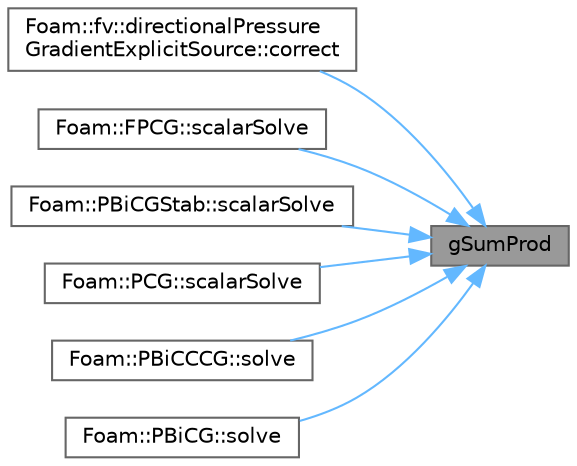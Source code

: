 digraph "gSumProd"
{
 // LATEX_PDF_SIZE
  bgcolor="transparent";
  edge [fontname=Helvetica,fontsize=10,labelfontname=Helvetica,labelfontsize=10];
  node [fontname=Helvetica,fontsize=10,shape=box,height=0.2,width=0.4];
  rankdir="RL";
  Node1 [id="Node000001",label="gSumProd",height=0.2,width=0.4,color="gray40", fillcolor="grey60", style="filled", fontcolor="black",tooltip=" "];
  Node1 -> Node2 [id="edge1_Node000001_Node000002",dir="back",color="steelblue1",style="solid",tooltip=" "];
  Node2 [id="Node000002",label="Foam::fv::directionalPressure\lGradientExplicitSource::correct",height=0.2,width=0.4,color="grey40", fillcolor="white", style="filled",URL="$classFoam_1_1fv_1_1directionalPressureGradientExplicitSource.html#af64a8370e8d125e1f4e89a34e15cb955",tooltip=" "];
  Node1 -> Node3 [id="edge2_Node000001_Node000003",dir="back",color="steelblue1",style="solid",tooltip=" "];
  Node3 [id="Node000003",label="Foam::FPCG::scalarSolve",height=0.2,width=0.4,color="grey40", fillcolor="white", style="filled",URL="$classFoam_1_1FPCG.html#a9d3763c12e6306189315ac4e33517f35",tooltip=" "];
  Node1 -> Node4 [id="edge3_Node000001_Node000004",dir="back",color="steelblue1",style="solid",tooltip=" "];
  Node4 [id="Node000004",label="Foam::PBiCGStab::scalarSolve",height=0.2,width=0.4,color="grey40", fillcolor="white", style="filled",URL="$classFoam_1_1PBiCGStab.html#a9d3763c12e6306189315ac4e33517f35",tooltip=" "];
  Node1 -> Node5 [id="edge4_Node000001_Node000005",dir="back",color="steelblue1",style="solid",tooltip=" "];
  Node5 [id="Node000005",label="Foam::PCG::scalarSolve",height=0.2,width=0.4,color="grey40", fillcolor="white", style="filled",URL="$classFoam_1_1PCG.html#a9d3763c12e6306189315ac4e33517f35",tooltip=" "];
  Node1 -> Node6 [id="edge5_Node000001_Node000006",dir="back",color="steelblue1",style="solid",tooltip=" "];
  Node6 [id="Node000006",label="Foam::PBiCCCG::solve",height=0.2,width=0.4,color="grey40", fillcolor="white", style="filled",URL="$classFoam_1_1PBiCCCG.html#af2a8369a85a8532bb0c9d431c0b6e7ff",tooltip=" "];
  Node1 -> Node7 [id="edge6_Node000001_Node000007",dir="back",color="steelblue1",style="solid",tooltip=" "];
  Node7 [id="Node000007",label="Foam::PBiCG::solve",height=0.2,width=0.4,color="grey40", fillcolor="white", style="filled",URL="$classFoam_1_1PBiCG.html#ad38597d099f9905e3f399b01af791bcb",tooltip=" "];
}
